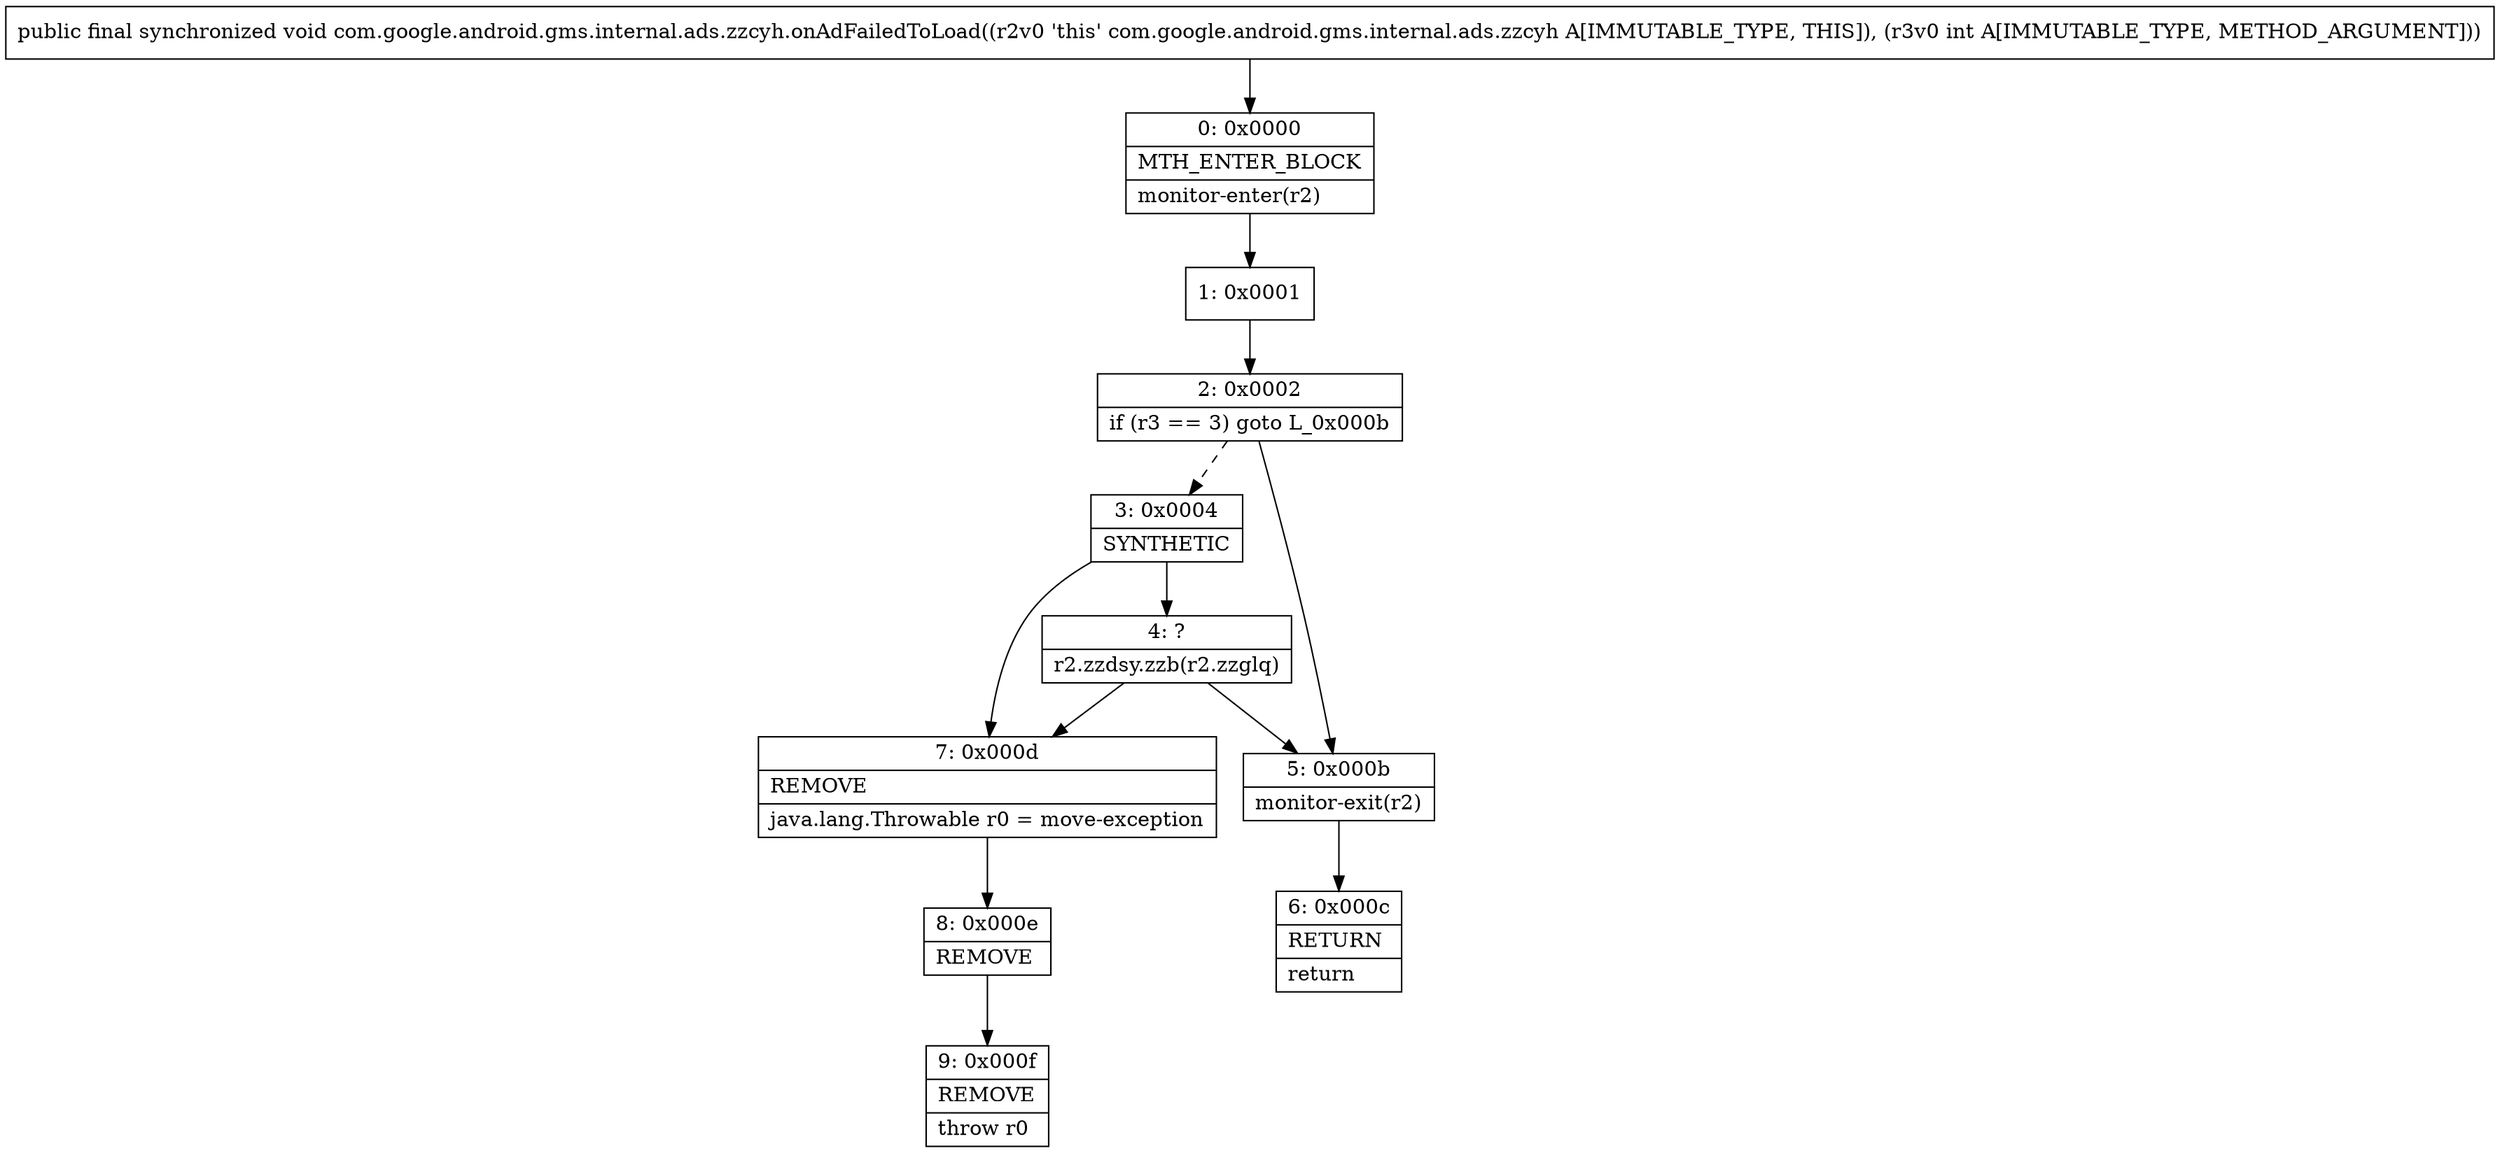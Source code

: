 digraph "CFG forcom.google.android.gms.internal.ads.zzcyh.onAdFailedToLoad(I)V" {
Node_0 [shape=record,label="{0\:\ 0x0000|MTH_ENTER_BLOCK\l|monitor\-enter(r2)\l}"];
Node_1 [shape=record,label="{1\:\ 0x0001}"];
Node_2 [shape=record,label="{2\:\ 0x0002|if (r3 == 3) goto L_0x000b\l}"];
Node_3 [shape=record,label="{3\:\ 0x0004|SYNTHETIC\l}"];
Node_4 [shape=record,label="{4\:\ ?|r2.zzdsy.zzb(r2.zzglq)\l}"];
Node_5 [shape=record,label="{5\:\ 0x000b|monitor\-exit(r2)\l}"];
Node_6 [shape=record,label="{6\:\ 0x000c|RETURN\l|return\l}"];
Node_7 [shape=record,label="{7\:\ 0x000d|REMOVE\l|java.lang.Throwable r0 = move\-exception\l}"];
Node_8 [shape=record,label="{8\:\ 0x000e|REMOVE\l}"];
Node_9 [shape=record,label="{9\:\ 0x000f|REMOVE\l|throw r0\l}"];
MethodNode[shape=record,label="{public final synchronized void com.google.android.gms.internal.ads.zzcyh.onAdFailedToLoad((r2v0 'this' com.google.android.gms.internal.ads.zzcyh A[IMMUTABLE_TYPE, THIS]), (r3v0 int A[IMMUTABLE_TYPE, METHOD_ARGUMENT])) }"];
MethodNode -> Node_0;
Node_0 -> Node_1;
Node_1 -> Node_2;
Node_2 -> Node_3[style=dashed];
Node_2 -> Node_5;
Node_3 -> Node_4;
Node_3 -> Node_7;
Node_4 -> Node_5;
Node_4 -> Node_7;
Node_5 -> Node_6;
Node_7 -> Node_8;
Node_8 -> Node_9;
}

